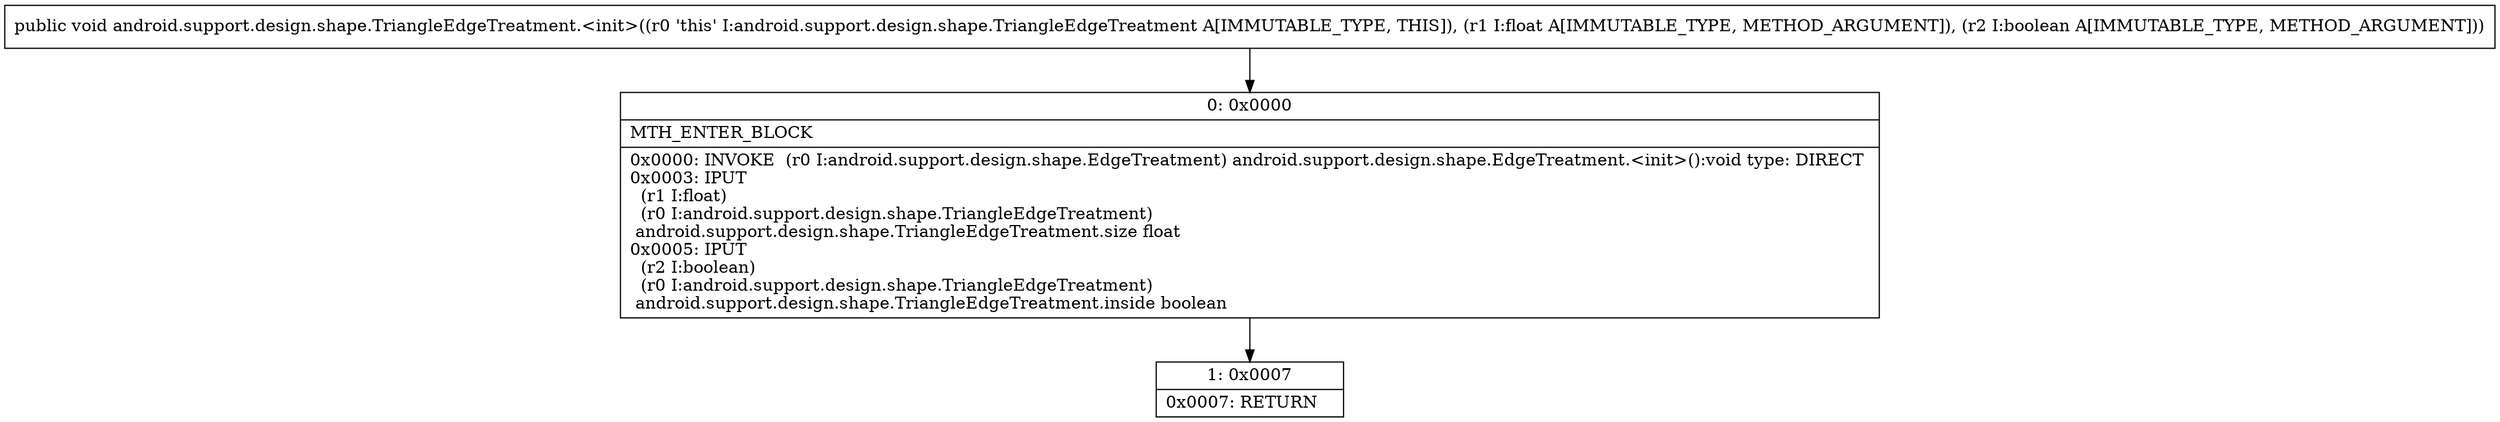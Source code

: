 digraph "CFG forandroid.support.design.shape.TriangleEdgeTreatment.\<init\>(FZ)V" {
Node_0 [shape=record,label="{0\:\ 0x0000|MTH_ENTER_BLOCK\l|0x0000: INVOKE  (r0 I:android.support.design.shape.EdgeTreatment) android.support.design.shape.EdgeTreatment.\<init\>():void type: DIRECT \l0x0003: IPUT  \l  (r1 I:float)\l  (r0 I:android.support.design.shape.TriangleEdgeTreatment)\l android.support.design.shape.TriangleEdgeTreatment.size float \l0x0005: IPUT  \l  (r2 I:boolean)\l  (r0 I:android.support.design.shape.TriangleEdgeTreatment)\l android.support.design.shape.TriangleEdgeTreatment.inside boolean \l}"];
Node_1 [shape=record,label="{1\:\ 0x0007|0x0007: RETURN   \l}"];
MethodNode[shape=record,label="{public void android.support.design.shape.TriangleEdgeTreatment.\<init\>((r0 'this' I:android.support.design.shape.TriangleEdgeTreatment A[IMMUTABLE_TYPE, THIS]), (r1 I:float A[IMMUTABLE_TYPE, METHOD_ARGUMENT]), (r2 I:boolean A[IMMUTABLE_TYPE, METHOD_ARGUMENT])) }"];
MethodNode -> Node_0;
Node_0 -> Node_1;
}

